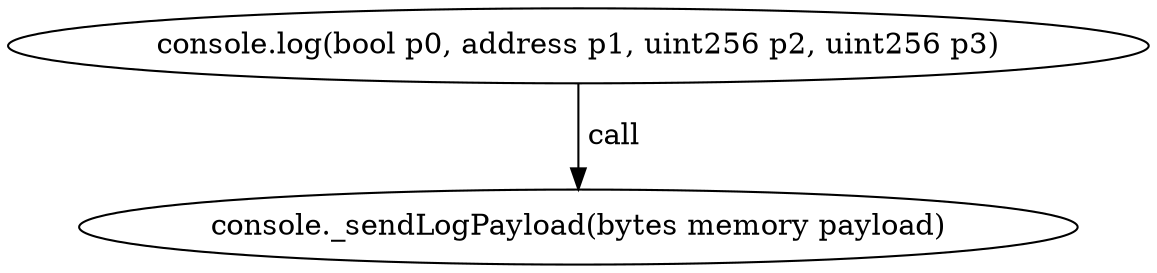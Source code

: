 digraph "" {
	graph [bb="0,0,459.27,124.8"];
	node [label="\N"];
	"console.log(bool p0, address p1, uint256 p2, uint256 p3)"	 [height=0.5,
		pos="229.63,106.8",
		width=6.3787];
	"console._sendLogPayload(bytes memory payload)"	 [height=0.5,
		pos="229.63,18",
		width=5.7372];
	"console.log(bool p0, address p1, uint256 p2, uint256 p3)" -> "console._sendLogPayload(bytes memory payload)" [key=call,
	label=" call",
	lp="241.49,62.4",
	pos="e,229.63,36.072 229.63,88.401 229.63,76.295 229.63,60.208 229.63,46.467"];
}
digraph "" {
	graph [bb="0,0,459.27,124.8"];
	node [label="\N"];
	"console.log(bool p0, address p1, uint256 p2, uint256 p3)"	 [height=0.5,
		pos="229.63,106.8",
		width=6.3787];
	"console._sendLogPayload(bytes memory payload)"	 [height=0.5,
		pos="229.63,18",
		width=5.7372];
	"console.log(bool p0, address p1, uint256 p2, uint256 p3)" -> "console._sendLogPayload(bytes memory payload)" [key=call,
	label=" call",
	lp="241.49,62.4",
	pos="e,229.63,36.072 229.63,88.401 229.63,76.295 229.63,60.208 229.63,46.467"];
}
